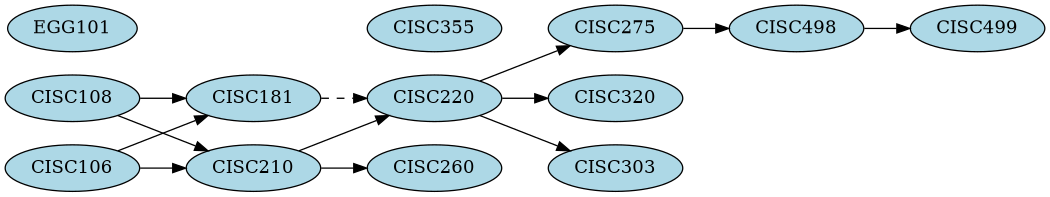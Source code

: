 digraph world {

node [ fillcolor="lightblue" style=filled ]

size="7,7";
rankdir="LR";
	{rank=same; CISC108;CISC106;}
	{rank=same; CISC181;CISC210;}
	{rank=same; CISC220;CISC355;}

    EGG101;
	CISC108 -> {CISC181; CISC210};
	CISC106 -> {CISC181; CISC210};
	CISC210 -> {CISC220 ; CISC260}
	CISC181 -> CISC220 [style=dashed];
	CISC220 -> {CISC275 ; CISC320; CISC303}
	CISC275 -> CISC498;
	CISC498 -> CISC499;
	CISC355;
}
